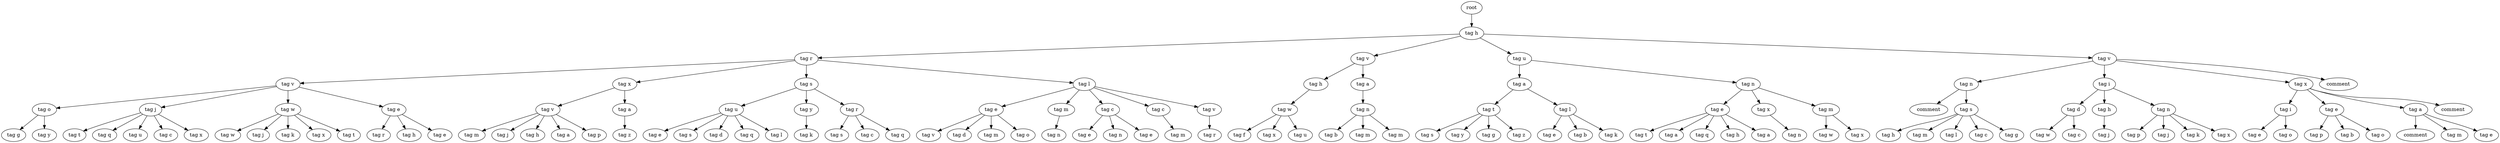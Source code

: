 digraph Tree{
0[label="root"];
0->00
00[label="tag h"];
00->000
000[label="tag r"];
000->0000
0000[label="tag v"];
0000->00000
00000[label="tag o"];
00000->000000
000000[label="tag g"];
00000->000001
000001[label="tag y"];
0000->00001
00001[label="tag j"];
00001->000010
000010[label="tag t"];
00001->000011
000011[label="tag q"];
00001->000012
000012[label="tag u"];
00001->000013
000013[label="tag c"];
00001->000014
000014[label="tag x"];
0000->00002
00002[label="tag w"];
00002->000020
000020[label="tag w"];
00002->000021
000021[label="tag j"];
00002->000022
000022[label="tag k"];
00002->000023
000023[label="tag x"];
00002->000024
000024[label="tag t"];
0000->00003
00003[label="tag e"];
00003->000030
000030[label="tag r"];
00003->000031
000031[label="tag h"];
00003->000032
000032[label="tag e"];
000->0001
0001[label="tag x"];
0001->00010
00010[label="tag v"];
00010->000100
000100[label="tag m"];
00010->000101
000101[label="tag j"];
00010->000102
000102[label="tag h"];
00010->000103
000103[label="tag a"];
00010->000104
000104[label="tag p"];
0001->00011
00011[label="tag a"];
00011->000110
000110[label="tag z"];
000->0002
0002[label="tag s"];
0002->00020
00020[label="tag u"];
00020->000200
000200[label="tag e"];
00020->000201
000201[label="tag s"];
00020->000202
000202[label="tag d"];
00020->000203
000203[label="tag q"];
00020->000204
000204[label="tag l"];
0002->00021
00021[label="tag y"];
00021->000210
000210[label="tag k"];
0002->00022
00022[label="tag r"];
00022->000220
000220[label="tag s"];
00022->000221
000221[label="tag c"];
00022->000222
000222[label="tag q"];
000->0003
0003[label="tag l"];
0003->00030
00030[label="tag e"];
00030->000300
000300[label="tag v"];
00030->000301
000301[label="tag d"];
00030->000302
000302[label="tag m"];
00030->000303
000303[label="tag o"];
0003->00031
00031[label="tag m"];
00031->000310
000310[label="tag n"];
0003->00032
00032[label="tag c"];
00032->000320
000320[label="tag e"];
00032->000321
000321[label="tag n"];
00032->000322
000322[label="tag e"];
0003->00033
00033[label="tag c"];
00033->000330
000330[label="tag m"];
0003->00034
00034[label="tag v"];
00034->000340
000340[label="tag r"];
00->001
001[label="tag v"];
001->0010
0010[label="tag h"];
0010->00100
00100[label="tag w"];
00100->001000
001000[label="tag f"];
00100->001001
001001[label="tag x"];
00100->001002
001002[label="tag u"];
001->0011
0011[label="tag a"];
0011->00110
00110[label="tag n"];
00110->001100
001100[label="tag b"];
00110->001101
001101[label="tag m"];
00110->001102
001102[label="tag m"];
00->002
002[label="tag u"];
002->0020
0020[label="tag a"];
0020->00200
00200[label="tag t"];
00200->002000
002000[label="tag s"];
00200->002001
002001[label="tag y"];
00200->002002
002002[label="tag g"];
00200->002003
002003[label="tag z"];
0020->00201
00201[label="tag l"];
00201->002010
002010[label="tag e"];
00201->002011
002011[label="tag b"];
00201->002012
002012[label="tag k"];
002->0021
0021[label="tag n"];
0021->00210
00210[label="tag e"];
00210->002100
002100[label="tag t"];
00210->002101
002101[label="tag a"];
00210->002102
002102[label="tag q"];
00210->002103
002103[label="tag h"];
00210->002104
002104[label="tag a"];
0021->00211
00211[label="tag x"];
00211->002110
002110[label="tag n"];
0021->00212
00212[label="tag m"];
00212->002120
002120[label="tag w"];
00212->002121
002121[label="tag x"];
00->003
003[label="tag v"];
003->0030
0030[label="tag n"];
0030->00300
00300[label="comment"];
0030->00301
00301[label="tag s"];
00301->003010
003010[label="tag h"];
00301->003011
003011[label="tag m"];
00301->003012
003012[label="tag l"];
00301->003013
003013[label="tag c"];
00301->003014
003014[label="tag g"];
003->0031
0031[label="tag i"];
0031->00310
00310[label="tag d"];
00310->003100
003100[label="tag w"];
00310->003101
003101[label="tag c"];
0031->00311
00311[label="tag h"];
00311->003110
003110[label="tag j"];
0031->00312
00312[label="tag n"];
00312->003120
003120[label="tag p"];
00312->003121
003121[label="tag j"];
00312->003122
003122[label="tag k"];
00312->003123
003123[label="tag x"];
003->0032
0032[label="tag x"];
0032->00320
00320[label="tag i"];
00320->003200
003200[label="tag e"];
00320->003201
003201[label="tag o"];
0032->00321
00321[label="tag e"];
00321->003210
003210[label="tag p"];
00321->003211
003211[label="tag b"];
00321->003212
003212[label="tag o"];
0032->00322
00322[label="tag a"];
00322->003220
003220[label="comment"];
00322->003221
003221[label="tag m"];
00322->003222
003222[label="tag e"];
0032->00323
00323[label="comment"];
003->0033
0033[label="comment"];
}
